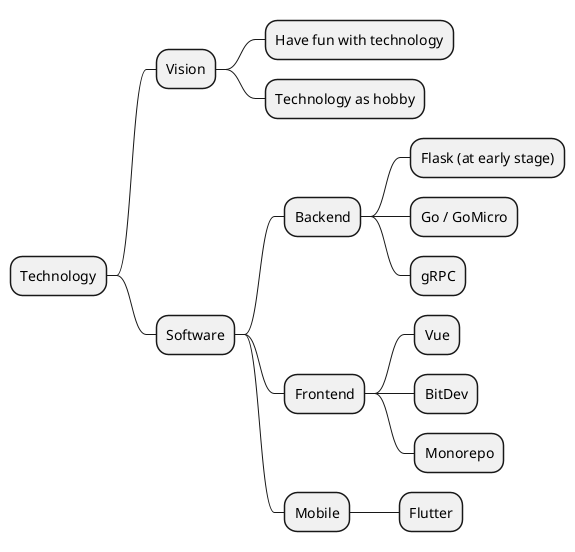 @startmindmap Technology

* Technology
** Vision
*** Have fun with technology
*** Technology as hobby
** Software
*** Backend
**** Flask (at early stage)
**** Go / GoMicro
**** gRPC
*** Frontend
**** Vue
**** BitDev
**** Monorepo
*** Mobile
**** Flutter

@endmindmap